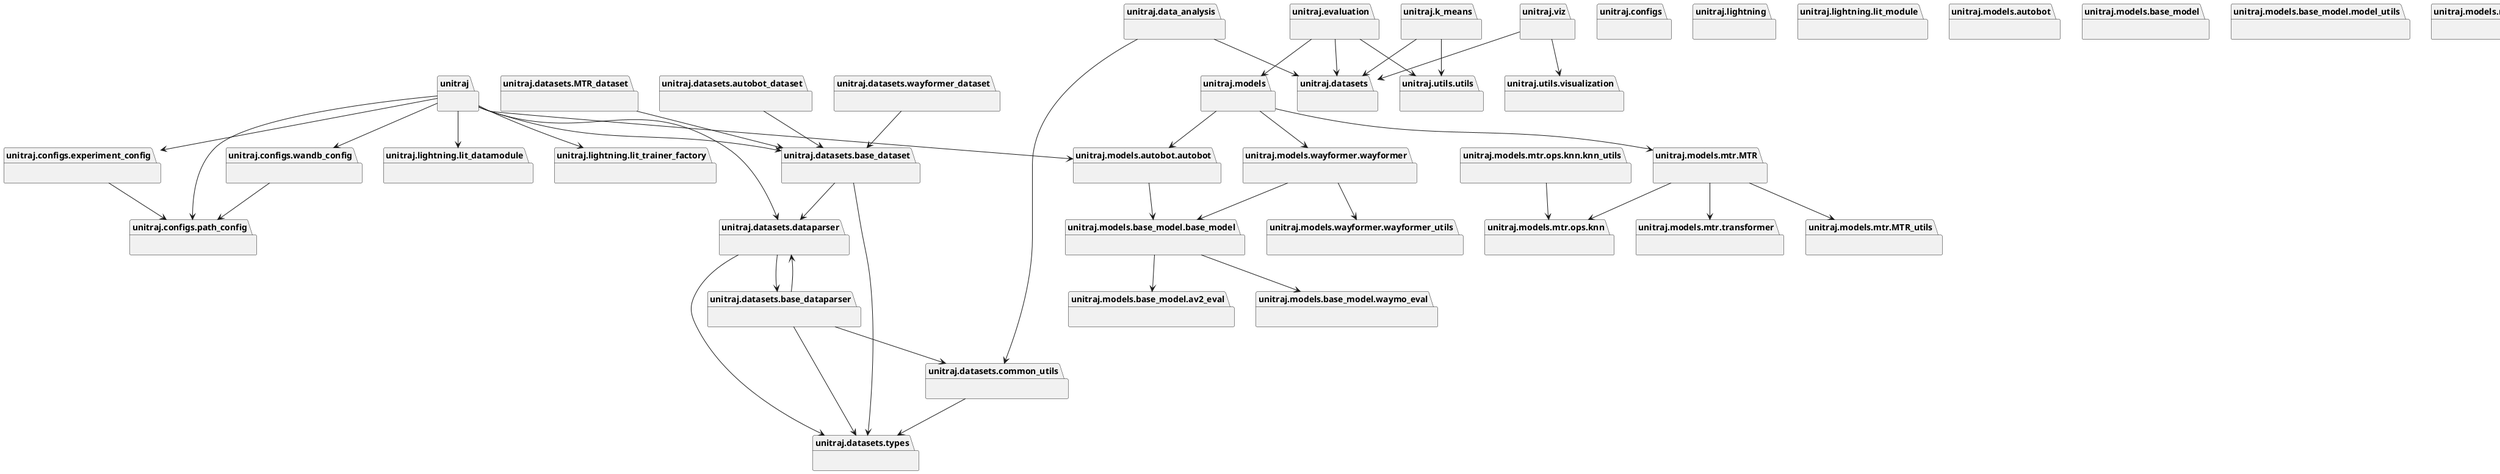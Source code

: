 @startuml packages_CustomUnitaj
set namespaceSeparator none
package "unitraj" as unitraj {
}
package "unitraj.configs" as unitraj.configs {
}
package "unitraj.configs.experiment_config" as unitraj.configs.experiment_config {
}
package "unitraj.configs.path_config" as unitraj.configs.path_config {
}
package "unitraj.configs.wandb_config" as unitraj.configs.wandb_config {
}
package "unitraj.data_analysis" as unitraj.data_analysis {
}
package "unitraj.datasets" as unitraj.datasets {
}
package "unitraj.datasets.MTR_dataset" as unitraj.datasets.MTR_dataset {
}
package "unitraj.datasets.autobot_dataset" as unitraj.datasets.autobot_dataset {
}
package "unitraj.datasets.base_dataparser" as unitraj.datasets.base_dataparser {
}
package "unitraj.datasets.base_dataset" as unitraj.datasets.base_dataset {
}
package "unitraj.datasets.common_utils" as unitraj.datasets.common_utils {
}
package "unitraj.datasets.dataparser" as unitraj.datasets.dataparser {
}
package "unitraj.datasets.types" as unitraj.datasets.types {
}
package "unitraj.datasets.wayformer_dataset" as unitraj.datasets.wayformer_dataset {
}
package "unitraj.evaluation" as unitraj.evaluation {
}
package "unitraj.k_means" as unitraj.k_means {
}
package "unitraj.lightning" as unitraj.lightning {
}
package "unitraj.lightning.lit_datamodule" as unitraj.lightning.lit_datamodule {
}
package "unitraj.lightning.lit_module" as unitraj.lightning.lit_module {
}
package "unitraj.lightning.lit_trainer_factory" as unitraj.lightning.lit_trainer_factory {
}
package "unitraj.models" as unitraj.models {
}
package "unitraj.models.autobot" as unitraj.models.autobot {
}
package "unitraj.models.autobot.autobot" as unitraj.models.autobot.autobot {
}
package "unitraj.models.base_model" as unitraj.models.base_model {
}
package "unitraj.models.base_model.av2_eval" as unitraj.models.base_model.av2_eval {
}
package "unitraj.models.base_model.base_model" as unitraj.models.base_model.base_model {
}
package "unitraj.models.base_model.model_utils" as unitraj.models.base_model.model_utils {
}
package "unitraj.models.base_model.waymo_eval" as unitraj.models.base_model.waymo_eval {
}
package "unitraj.models.mtr" as unitraj.models.mtr {
}
package "unitraj.models.mtr.MTR" as unitraj.models.mtr.MTR {
}
package "unitraj.models.mtr.MTR_utils" as unitraj.models.mtr.MTR_utils {
}
package "unitraj.models.mtr.loss_utils" as unitraj.models.mtr.loss_utils {
}
package "unitraj.models.mtr.motion_utils" as unitraj.models.mtr.motion_utils {
}
package "unitraj.models.mtr.ops" as unitraj.models.mtr.ops {
}
package "unitraj.models.mtr.ops.attention" as unitraj.models.mtr.ops.attention {
}
package "unitraj.models.mtr.ops.attention.attention_utils" as unitraj.models.mtr.ops.attention.attention_utils {
}
package "unitraj.models.mtr.ops.attention.attention_utils_v2" as unitraj.models.mtr.ops.attention.attention_utils_v2 {
}
package "unitraj.models.mtr.ops.knn" as unitraj.models.mtr.ops.knn {
}
package "unitraj.models.mtr.ops.knn.knn_utils" as unitraj.models.mtr.ops.knn.knn_utils {
}
package "unitraj.models.mtr.transformer" as unitraj.models.mtr.transformer {
}
package "unitraj.models.mtr.transformer.multi_head_attention" as unitraj.models.mtr.transformer.multi_head_attention {
}
package "unitraj.models.mtr.transformer.multi_head_attention_local" as unitraj.models.mtr.transformer.multi_head_attention_local {
}
package "unitraj.models.mtr.transformer.position_encoding_utils" as unitraj.models.mtr.transformer.position_encoding_utils {
}
package "unitraj.models.mtr.transformer.transformer_decoder_layer" as unitraj.models.mtr.transformer.transformer_decoder_layer {
}
package "unitraj.models.mtr.transformer.transformer_encoder_layer" as unitraj.models.mtr.transformer.transformer_encoder_layer {
}
package "unitraj.models.wayformer" as unitraj.models.wayformer {
}
package "unitraj.models.wayformer.wayformer" as unitraj.models.wayformer.wayformer {
}
package "unitraj.models.wayformer.wayformer_utils" as unitraj.models.wayformer.wayformer_utils {
}
package "unitraj.utils" as unitraj.utils {
}
package "unitraj.utils.base_config" as unitraj.utils.base_config {
}
package "unitraj.utils.config" as unitraj.utils.config {
}
package "unitraj.utils.console" as unitraj.utils.console {
}
package "unitraj.utils.tsne" as unitraj.utils.tsne {
}
package "unitraj.utils.utils" as unitraj.utils.utils {
}
package "unitraj.utils.visualization" as unitraj.utils.visualization {
}
package "unitraj.viz" as unitraj.viz {
}
unitraj --> unitraj.configs.experiment_config
unitraj --> unitraj.configs.path_config
unitraj --> unitraj.configs.wandb_config
unitraj --> unitraj.datasets.base_dataset
unitraj --> unitraj.datasets.dataparser
unitraj --> unitraj.lightning.lit_datamodule
unitraj --> unitraj.lightning.lit_trainer_factory
unitraj --> unitraj.models.autobot.autobot
unitraj.configs.experiment_config --> unitraj.configs.path_config
unitraj.configs.wandb_config --> unitraj.configs.path_config
unitraj.data_analysis --> unitraj.datasets
unitraj.data_analysis --> unitraj.datasets.common_utils
unitraj.datasets.MTR_dataset --> unitraj.datasets.base_dataset
unitraj.datasets.autobot_dataset --> unitraj.datasets.base_dataset
unitraj.datasets.base_dataparser --> unitraj.datasets.common_utils
unitraj.datasets.base_dataparser --> unitraj.datasets.dataparser
unitraj.datasets.base_dataparser --> unitraj.datasets.types
unitraj.datasets.base_dataset --> unitraj.datasets.dataparser
unitraj.datasets.base_dataset --> unitraj.datasets.types
unitraj.datasets.common_utils --> unitraj.datasets.types
unitraj.datasets.dataparser --> unitraj.datasets.base_dataparser
unitraj.datasets.dataparser --> unitraj.datasets.types
unitraj.datasets.wayformer_dataset --> unitraj.datasets.base_dataset
unitraj.evaluation --> unitraj.datasets
unitraj.evaluation --> unitraj.models
unitraj.evaluation --> unitraj.utils.utils
unitraj.k_means --> unitraj.datasets
unitraj.k_means --> unitraj.utils.utils
unitraj.models --> unitraj.models.autobot.autobot
unitraj.models --> unitraj.models.mtr.MTR
unitraj.models --> unitraj.models.wayformer.wayformer
unitraj.models.autobot.autobot --> unitraj.models.base_model.base_model
unitraj.models.base_model.base_model --> unitraj.models.base_model.av2_eval
unitraj.models.base_model.base_model --> unitraj.models.base_model.waymo_eval
unitraj.models.mtr.MTR --> unitraj.models.mtr.MTR_utils
unitraj.models.mtr.MTR --> unitraj.models.mtr.ops.knn
unitraj.models.mtr.MTR --> unitraj.models.mtr.transformer
unitraj.models.mtr.ops.attention.attention_utils --> unitraj.models.mtr.ops.attention
unitraj.models.mtr.ops.attention.attention_utils_v2 --> unitraj.models.mtr.ops.attention
unitraj.models.mtr.ops.knn.knn_utils --> unitraj.models.mtr.ops.knn
unitraj.models.mtr.transformer.multi_head_attention_local --> unitraj.models.mtr.ops
unitraj.models.mtr.transformer.transformer_decoder_layer --> unitraj.models.mtr.transformer.multi_head_attention
unitraj.models.mtr.transformer.transformer_decoder_layer --> unitraj.models.mtr.transformer.multi_head_attention_local
unitraj.models.mtr.transformer.transformer_decoder_layer --> unitraj.models.mtr.transformer.transformer_encoder_layer
unitraj.models.mtr.transformer.transformer_encoder_layer --> unitraj.models.mtr.transformer.multi_head_attention
unitraj.models.mtr.transformer.transformer_encoder_layer --> unitraj.models.mtr.transformer.multi_head_attention_local
unitraj.models.wayformer.wayformer --> unitraj.models.base_model.base_model
unitraj.models.wayformer.wayformer --> unitraj.models.wayformer.wayformer_utils
unitraj.utils.base_config --> unitraj.utils.console
unitraj.viz --> unitraj.datasets
unitraj.viz --> unitraj.utils.visualization
@enduml
